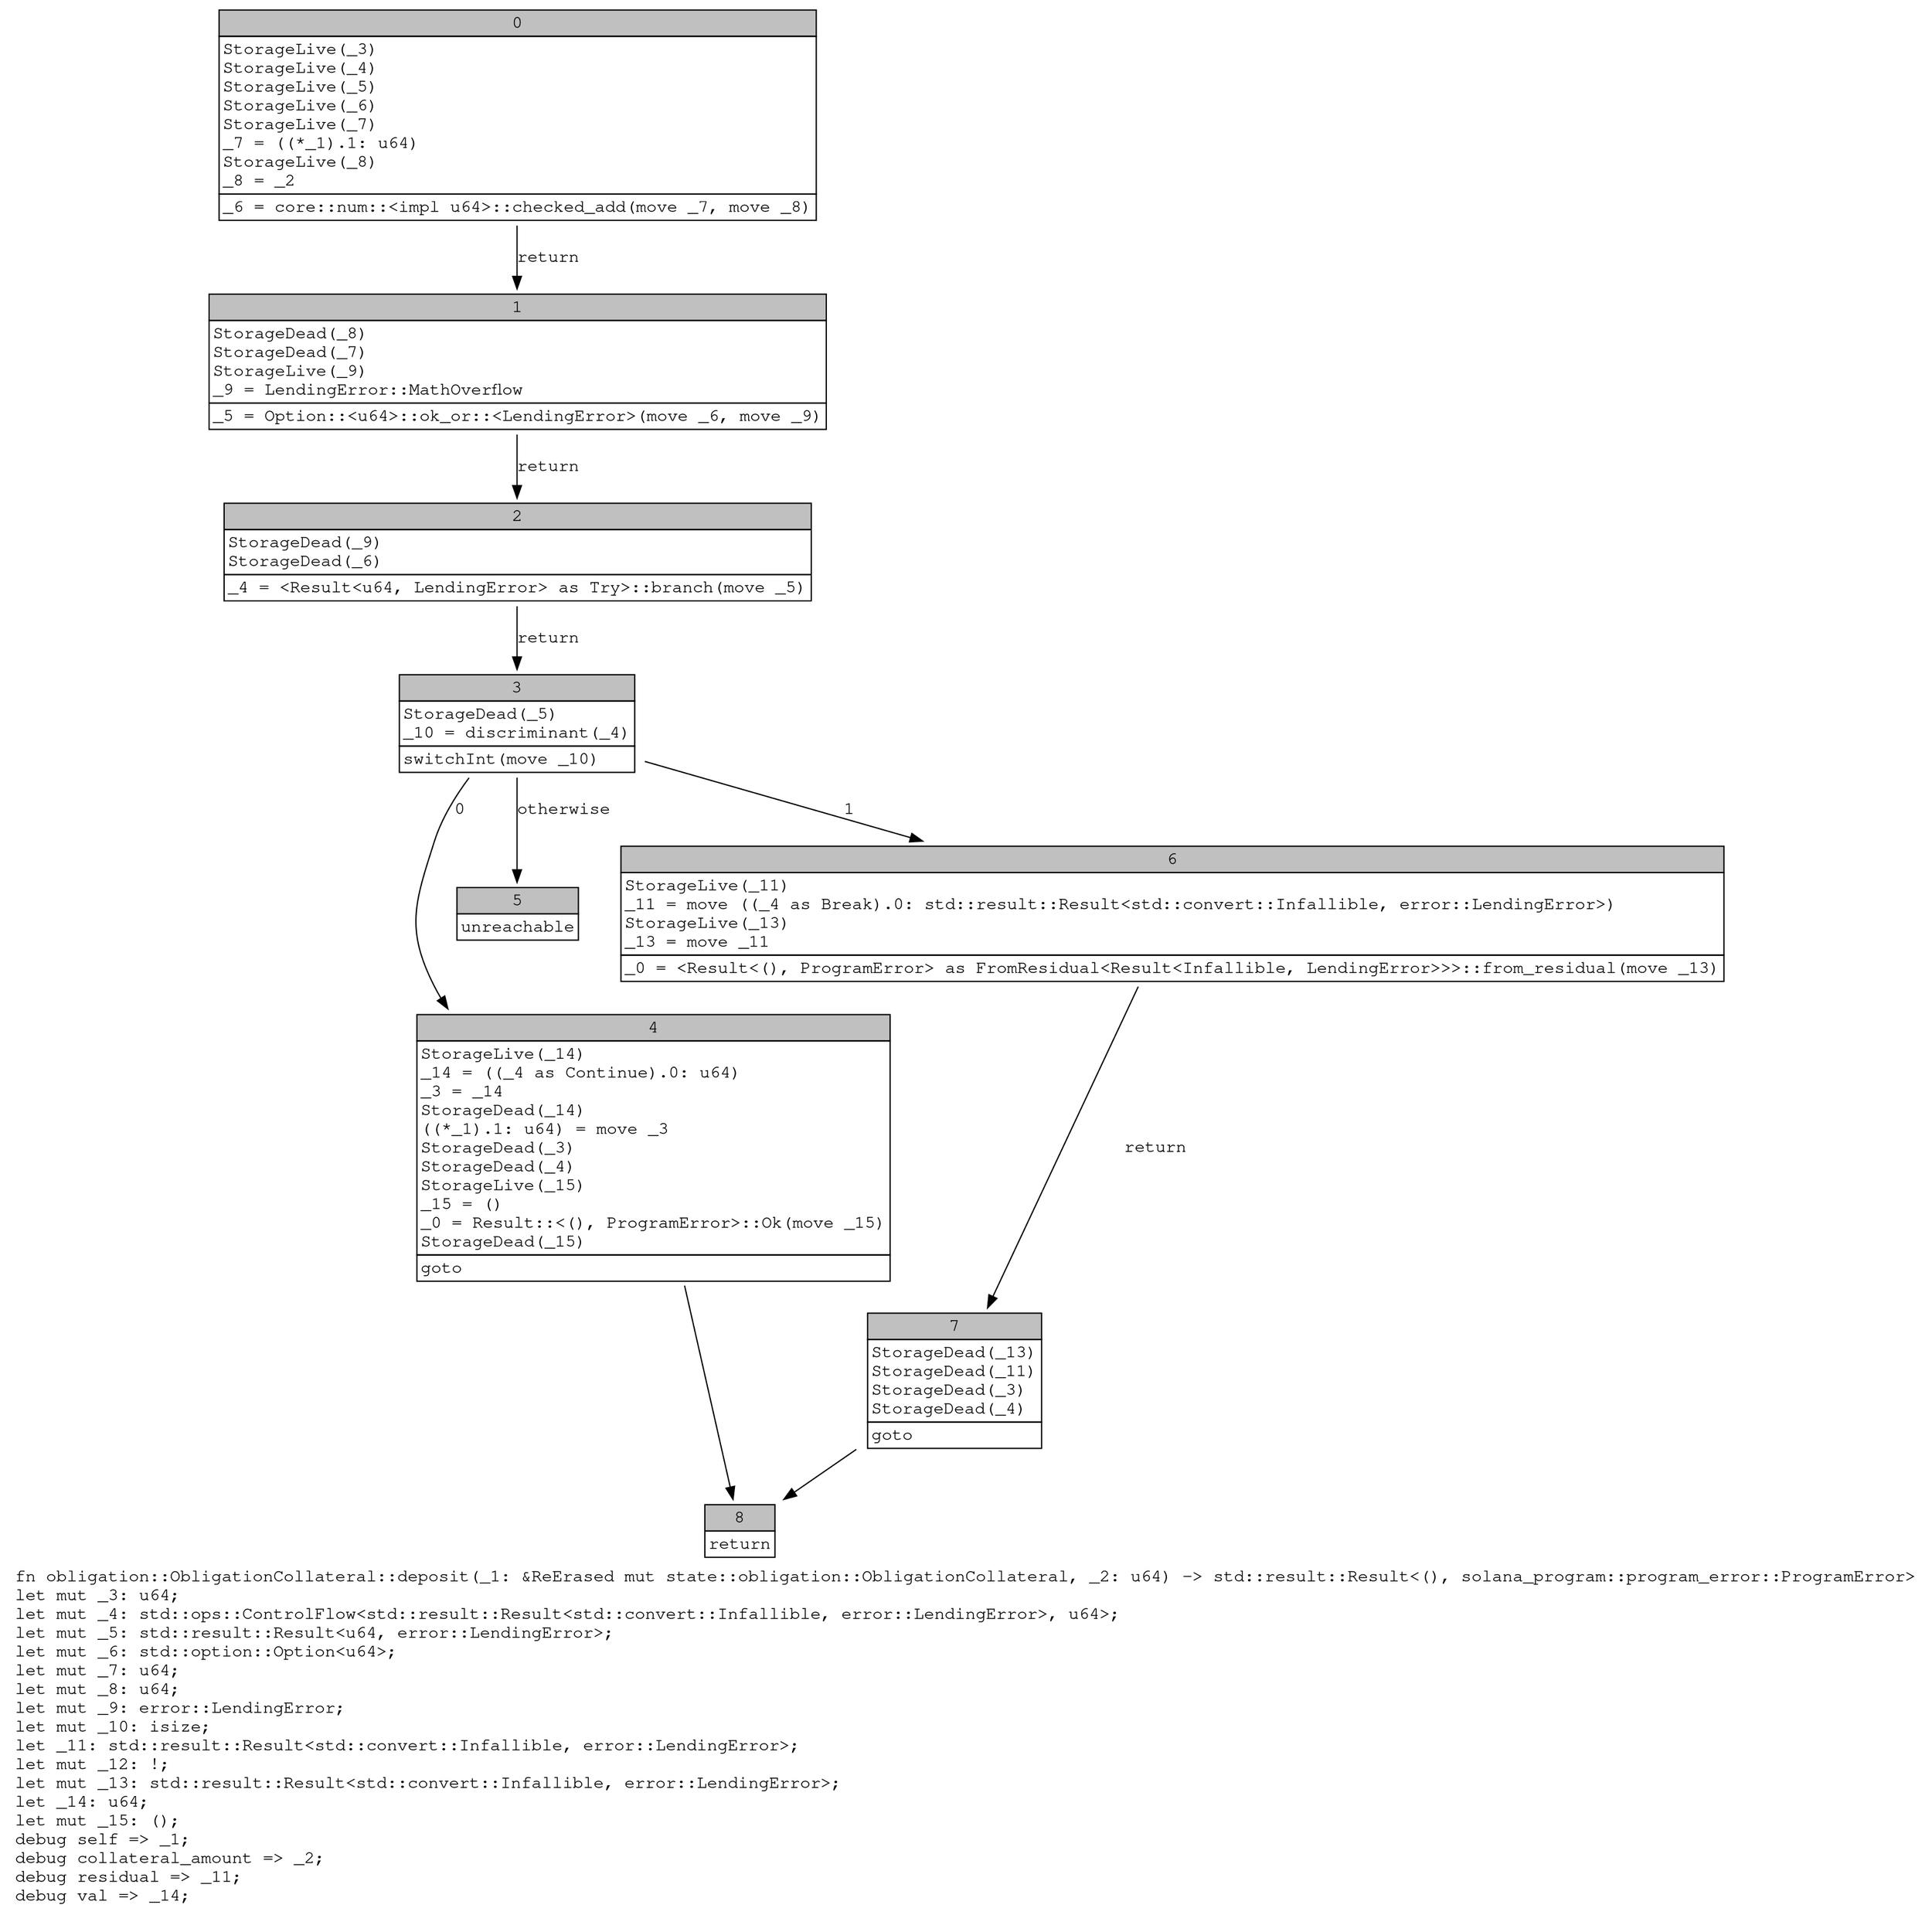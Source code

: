 digraph Mir_0_350 {
    graph [fontname="Courier, monospace"];
    node [fontname="Courier, monospace"];
    edge [fontname="Courier, monospace"];
    label=<fn obligation::ObligationCollateral::deposit(_1: &amp;ReErased mut state::obligation::ObligationCollateral, _2: u64) -&gt; std::result::Result&lt;(), solana_program::program_error::ProgramError&gt;<br align="left"/>let mut _3: u64;<br align="left"/>let mut _4: std::ops::ControlFlow&lt;std::result::Result&lt;std::convert::Infallible, error::LendingError&gt;, u64&gt;;<br align="left"/>let mut _5: std::result::Result&lt;u64, error::LendingError&gt;;<br align="left"/>let mut _6: std::option::Option&lt;u64&gt;;<br align="left"/>let mut _7: u64;<br align="left"/>let mut _8: u64;<br align="left"/>let mut _9: error::LendingError;<br align="left"/>let mut _10: isize;<br align="left"/>let _11: std::result::Result&lt;std::convert::Infallible, error::LendingError&gt;;<br align="left"/>let mut _12: !;<br align="left"/>let mut _13: std::result::Result&lt;std::convert::Infallible, error::LendingError&gt;;<br align="left"/>let _14: u64;<br align="left"/>let mut _15: ();<br align="left"/>debug self =&gt; _1;<br align="left"/>debug collateral_amount =&gt; _2;<br align="left"/>debug residual =&gt; _11;<br align="left"/>debug val =&gt; _14;<br align="left"/>>;
    bb0__0_350 [shape="none", label=<<table border="0" cellborder="1" cellspacing="0"><tr><td bgcolor="gray" align="center" colspan="1">0</td></tr><tr><td align="left" balign="left">StorageLive(_3)<br/>StorageLive(_4)<br/>StorageLive(_5)<br/>StorageLive(_6)<br/>StorageLive(_7)<br/>_7 = ((*_1).1: u64)<br/>StorageLive(_8)<br/>_8 = _2<br/></td></tr><tr><td align="left">_6 = core::num::&lt;impl u64&gt;::checked_add(move _7, move _8)</td></tr></table>>];
    bb1__0_350 [shape="none", label=<<table border="0" cellborder="1" cellspacing="0"><tr><td bgcolor="gray" align="center" colspan="1">1</td></tr><tr><td align="left" balign="left">StorageDead(_8)<br/>StorageDead(_7)<br/>StorageLive(_9)<br/>_9 = LendingError::MathOverflow<br/></td></tr><tr><td align="left">_5 = Option::&lt;u64&gt;::ok_or::&lt;LendingError&gt;(move _6, move _9)</td></tr></table>>];
    bb2__0_350 [shape="none", label=<<table border="0" cellborder="1" cellspacing="0"><tr><td bgcolor="gray" align="center" colspan="1">2</td></tr><tr><td align="left" balign="left">StorageDead(_9)<br/>StorageDead(_6)<br/></td></tr><tr><td align="left">_4 = &lt;Result&lt;u64, LendingError&gt; as Try&gt;::branch(move _5)</td></tr></table>>];
    bb3__0_350 [shape="none", label=<<table border="0" cellborder="1" cellspacing="0"><tr><td bgcolor="gray" align="center" colspan="1">3</td></tr><tr><td align="left" balign="left">StorageDead(_5)<br/>_10 = discriminant(_4)<br/></td></tr><tr><td align="left">switchInt(move _10)</td></tr></table>>];
    bb4__0_350 [shape="none", label=<<table border="0" cellborder="1" cellspacing="0"><tr><td bgcolor="gray" align="center" colspan="1">4</td></tr><tr><td align="left" balign="left">StorageLive(_14)<br/>_14 = ((_4 as Continue).0: u64)<br/>_3 = _14<br/>StorageDead(_14)<br/>((*_1).1: u64) = move _3<br/>StorageDead(_3)<br/>StorageDead(_4)<br/>StorageLive(_15)<br/>_15 = ()<br/>_0 = Result::&lt;(), ProgramError&gt;::Ok(move _15)<br/>StorageDead(_15)<br/></td></tr><tr><td align="left">goto</td></tr></table>>];
    bb5__0_350 [shape="none", label=<<table border="0" cellborder="1" cellspacing="0"><tr><td bgcolor="gray" align="center" colspan="1">5</td></tr><tr><td align="left">unreachable</td></tr></table>>];
    bb6__0_350 [shape="none", label=<<table border="0" cellborder="1" cellspacing="0"><tr><td bgcolor="gray" align="center" colspan="1">6</td></tr><tr><td align="left" balign="left">StorageLive(_11)<br/>_11 = move ((_4 as Break).0: std::result::Result&lt;std::convert::Infallible, error::LendingError&gt;)<br/>StorageLive(_13)<br/>_13 = move _11<br/></td></tr><tr><td align="left">_0 = &lt;Result&lt;(), ProgramError&gt; as FromResidual&lt;Result&lt;Infallible, LendingError&gt;&gt;&gt;::from_residual(move _13)</td></tr></table>>];
    bb7__0_350 [shape="none", label=<<table border="0" cellborder="1" cellspacing="0"><tr><td bgcolor="gray" align="center" colspan="1">7</td></tr><tr><td align="left" balign="left">StorageDead(_13)<br/>StorageDead(_11)<br/>StorageDead(_3)<br/>StorageDead(_4)<br/></td></tr><tr><td align="left">goto</td></tr></table>>];
    bb8__0_350 [shape="none", label=<<table border="0" cellborder="1" cellspacing="0"><tr><td bgcolor="gray" align="center" colspan="1">8</td></tr><tr><td align="left">return</td></tr></table>>];
    bb0__0_350 -> bb1__0_350 [label="return"];
    bb1__0_350 -> bb2__0_350 [label="return"];
    bb2__0_350 -> bb3__0_350 [label="return"];
    bb3__0_350 -> bb4__0_350 [label="0"];
    bb3__0_350 -> bb6__0_350 [label="1"];
    bb3__0_350 -> bb5__0_350 [label="otherwise"];
    bb4__0_350 -> bb8__0_350 [label=""];
    bb6__0_350 -> bb7__0_350 [label="return"];
    bb7__0_350 -> bb8__0_350 [label=""];
}
